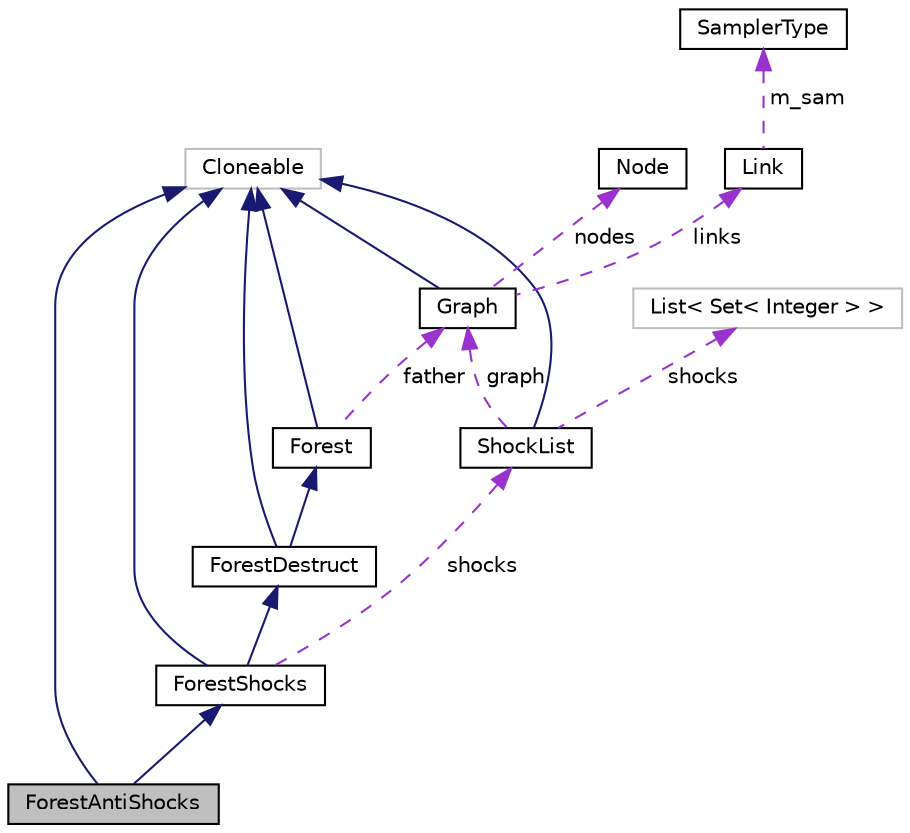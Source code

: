 digraph "ForestAntiShocks"
{
 // INTERACTIVE_SVG=YES
  bgcolor="transparent";
  edge [fontname="Helvetica",fontsize="10",labelfontname="Helvetica",labelfontsize="10"];
  node [fontname="Helvetica",fontsize="10",shape=record];
  Node5 [label="ForestAntiShocks",height=0.2,width=0.4,color="black", fillcolor="grey75", style="filled", fontcolor="black"];
  Node6 -> Node5 [dir="back",color="midnightblue",fontsize="10",style="solid",fontname="Helvetica"];
  Node6 [label="ForestShocks",height=0.2,width=0.4,color="black",URL="$d3/d3a/classumontreal_1_1ssj_1_1networks_1_1ForestShocks.html",tooltip="Implements forest for the destructive schema with shocks. "];
  Node7 -> Node6 [dir="back",color="midnightblue",fontsize="10",style="solid",fontname="Helvetica"];
  Node7 [label="ForestDestruct",height=0.2,width=0.4,color="black",URL="$d3/d47/classumontreal_1_1ssj_1_1networks_1_1ForestDestruct.html",tooltip="Implements forest for the destructive schema. "];
  Node8 -> Node7 [dir="back",color="midnightblue",fontsize="10",style="solid",fontname="Helvetica"];
  Node8 [label="Forest",height=0.2,width=0.4,color="black",URL="$d8/d06/classumontreal_1_1ssj_1_1networks_1_1Forest.html",tooltip="This class implements forest and trees. "];
  Node9 -> Node8 [dir="back",color="midnightblue",fontsize="10",style="solid",fontname="Helvetica"];
  Node9 [label="Cloneable",height=0.2,width=0.4,color="grey75"];
  Node10 -> Node8 [dir="back",color="darkorchid3",fontsize="10",style="dashed",label=" father" ,fontname="Helvetica"];
  Node10 [label="Graph",height=0.2,width=0.4,color="black",URL="$d4/d6e/classumontreal_1_1ssj_1_1networks_1_1Graph.html",tooltip="This class implements a stochastic non-oriented weighted graph (a network). "];
  Node9 -> Node10 [dir="back",color="midnightblue",fontsize="10",style="solid",fontname="Helvetica"];
  Node11 -> Node10 [dir="back",color="darkorchid3",fontsize="10",style="dashed",label=" nodes" ,fontname="Helvetica"];
  Node11 [label="Node",height=0.2,width=0.4,color="black",URL="$dc/dbc/classumontreal_1_1ssj_1_1networks_1_1Node.html",tooltip="This class provides nodes for a graph. "];
  Node12 -> Node10 [dir="back",color="darkorchid3",fontsize="10",style="dashed",label=" links" ,fontname="Helvetica"];
  Node12 [label="Link",height=0.2,width=0.4,color="black",URL="$df/d9c/classumontreal_1_1ssj_1_1networks_1_1Link.html",tooltip="A Link of a network. "];
  Node13 -> Node12 [dir="back",color="darkorchid3",fontsize="10",style="dashed",label=" m_sam" ,fontname="Helvetica"];
  Node13 [label="SamplerType",height=0.2,width=0.4,color="black",URL="$db/d5d/enumumontreal_1_1ssj_1_1networks_1_1SamplerType.html"];
  Node9 -> Node7 [dir="back",color="midnightblue",fontsize="10",style="solid",fontname="Helvetica"];
  Node9 -> Node6 [dir="back",color="midnightblue",fontsize="10",style="solid",fontname="Helvetica"];
  Node14 -> Node6 [dir="back",color="darkorchid3",fontsize="10",style="dashed",label=" shocks" ,fontname="Helvetica"];
  Node14 [label="ShockList",height=0.2,width=0.4,color="black",URL="$d9/d27/classumontreal_1_1ssj_1_1networks_1_1ShockList.html",tooltip="This class implements lists of shocks which make sets of links in a graph fail simultaneously. "];
  Node9 -> Node14 [dir="back",color="midnightblue",fontsize="10",style="solid",fontname="Helvetica"];
  Node10 -> Node14 [dir="back",color="darkorchid3",fontsize="10",style="dashed",label=" graph" ,fontname="Helvetica"];
  Node15 -> Node14 [dir="back",color="darkorchid3",fontsize="10",style="dashed",label=" shocks" ,fontname="Helvetica"];
  Node15 [label="List\< Set\< Integer \> \>",height=0.2,width=0.4,color="grey75"];
  Node9 -> Node5 [dir="back",color="midnightblue",fontsize="10",style="solid",fontname="Helvetica"];
}
